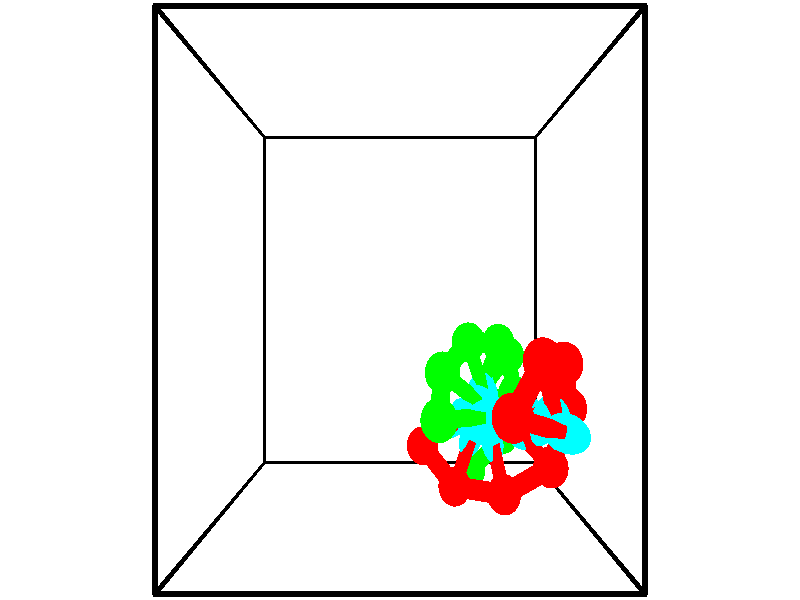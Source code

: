 // switches for output
#declare DRAW_BASES = 1; // possible values are 0, 1; only relevant for DNA ribbons
#declare DRAW_BASES_TYPE = 3; // possible values are 1, 2, 3; only relevant for DNA ribbons
#declare DRAW_FOG = 0; // set to 1 to enable fog

#include "colors.inc"

#include "transforms.inc"
background { rgb <1, 1, 1>}

#default {
   normal{
       ripples 0.25
       frequency 0.20
       turbulence 0.2
       lambda 5
   }
	finish {
		phong 0.1
		phong_size 40.
	}
}

// original window dimensions: 1024x640


// camera settings

camera {
	sky <-0, 1, 0>
	up <-0, 1, 0>
	right 1.6 * <1, 0, 0>
	location <2.5, 2.5, 11.1562>
	look_at <2.5, 2.5, 2.5>
	direction <0, 0, -8.6562>
	angle 67.0682
}


# declare cpy_camera_pos = <2.5, 2.5, 11.1562>;
# if (DRAW_FOG = 1)
fog {
	fog_type 2
	up vnormalize(cpy_camera_pos)
	color rgbt<1,1,1,0.3>
	distance 1e-5
	fog_alt 3e-3
	fog_offset 4
}
# end


// LIGHTS

# declare lum = 6;
global_settings {
	ambient_light rgb lum * <0.05, 0.05, 0.05>
	max_trace_level 15
}# declare cpy_direct_light_amount = 0.25;
light_source
{	1000 * <-1, -1, 1>,
	rgb lum * cpy_direct_light_amount
	parallel
}

light_source
{	1000 * <1, 1, -1>,
	rgb lum * cpy_direct_light_amount
	parallel
}

// strand 0

// nucleotide -1

// particle -1
sphere {
	<3.840503, 1.331677, 3.985235> 0.250000
	pigment { color rgbt <1,0,0,0> }
	no_shadow
}
cylinder {
	<4.225510, 1.234249, 3.937511>,  <4.456514, 1.175792, 3.908877>, 0.100000
	pigment { color rgbt <1,0,0,0> }
	no_shadow
}
cylinder {
	<4.225510, 1.234249, 3.937511>,  <3.840503, 1.331677, 3.985235>, 0.100000
	pigment { color rgbt <1,0,0,0> }
	no_shadow
}

// particle -1
sphere {
	<4.225510, 1.234249, 3.937511> 0.100000
	pigment { color rgbt <1,0,0,0> }
	no_shadow
}
sphere {
	0, 1
	scale<0.080000,0.200000,0.300000>
	matrix <-0.158385, -0.147681, -0.976271,
		0.220170, 0.958574, -0.180723,
		0.962517, -0.243569, -0.119309,
		4.514265, 1.161178, 3.901719>
	pigment { color rgbt <0,1,1,0> }
	no_shadow
}
cylinder {
	<4.292715, 1.859910, 3.593853>,  <3.840503, 1.331677, 3.985235>, 0.130000
	pigment { color rgbt <1,0,0,0> }
	no_shadow
}

// nucleotide -1

// particle -1
sphere {
	<4.292715, 1.859910, 3.593853> 0.250000
	pigment { color rgbt <1,0,0,0> }
	no_shadow
}
cylinder {
	<4.404949, 1.478806, 3.547342>,  <4.472290, 1.250143, 3.519436>, 0.100000
	pigment { color rgbt <1,0,0,0> }
	no_shadow
}
cylinder {
	<4.404949, 1.478806, 3.547342>,  <4.292715, 1.859910, 3.593853>, 0.100000
	pigment { color rgbt <1,0,0,0> }
	no_shadow
}

// particle -1
sphere {
	<4.404949, 1.478806, 3.547342> 0.100000
	pigment { color rgbt <1,0,0,0> }
	no_shadow
}
sphere {
	0, 1
	scale<0.080000,0.200000,0.300000>
	matrix <-0.202563, 0.059636, -0.977452,
		0.938211, 0.297812, -0.176261,
		0.280585, -0.952760, -0.116277,
		4.489125, 1.192977, 3.512459>
	pigment { color rgbt <0,1,1,0> }
	no_shadow
}
cylinder {
	<4.726171, 1.778934, 2.965515>,  <4.292715, 1.859910, 3.593853>, 0.130000
	pigment { color rgbt <1,0,0,0> }
	no_shadow
}

// nucleotide -1

// particle -1
sphere {
	<4.726171, 1.778934, 2.965515> 0.250000
	pigment { color rgbt <1,0,0,0> }
	no_shadow
}
cylinder {
	<4.555168, 1.426437, 3.046164>,  <4.452567, 1.214939, 3.094553>, 0.100000
	pigment { color rgbt <1,0,0,0> }
	no_shadow
}
cylinder {
	<4.555168, 1.426437, 3.046164>,  <4.726171, 1.778934, 2.965515>, 0.100000
	pigment { color rgbt <1,0,0,0> }
	no_shadow
}

// particle -1
sphere {
	<4.555168, 1.426437, 3.046164> 0.100000
	pigment { color rgbt <1,0,0,0> }
	no_shadow
}
sphere {
	0, 1
	scale<0.080000,0.200000,0.300000>
	matrix <-0.350069, -0.044251, -0.935678,
		0.833480, -0.470591, -0.289578,
		-0.427507, -0.881242, 0.201622,
		4.426916, 1.162065, 3.106650>
	pigment { color rgbt <0,1,1,0> }
	no_shadow
}
cylinder {
	<4.927483, 1.204153, 2.478345>,  <4.726171, 1.778934, 2.965515>, 0.130000
	pigment { color rgbt <1,0,0,0> }
	no_shadow
}

// nucleotide -1

// particle -1
sphere {
	<4.927483, 1.204153, 2.478345> 0.250000
	pigment { color rgbt <1,0,0,0> }
	no_shadow
}
cylinder {
	<4.547688, 1.180462, 2.601610>,  <4.319810, 1.166247, 2.675569>, 0.100000
	pigment { color rgbt <1,0,0,0> }
	no_shadow
}
cylinder {
	<4.547688, 1.180462, 2.601610>,  <4.927483, 1.204153, 2.478345>, 0.100000
	pigment { color rgbt <1,0,0,0> }
	no_shadow
}

// particle -1
sphere {
	<4.547688, 1.180462, 2.601610> 0.100000
	pigment { color rgbt <1,0,0,0> }
	no_shadow
}
sphere {
	0, 1
	scale<0.080000,0.200000,0.300000>
	matrix <-0.300065, -0.116025, -0.946836,
		0.091832, -0.991479, 0.092392,
		-0.949488, -0.059226, 0.308163,
		4.262841, 1.162694, 2.694059>
	pigment { color rgbt <0,1,1,0> }
	no_shadow
}
cylinder {
	<4.703100, 0.463335, 2.337929>,  <4.927483, 1.204153, 2.478345>, 0.130000
	pigment { color rgbt <1,0,0,0> }
	no_shadow
}

// nucleotide -1

// particle -1
sphere {
	<4.703100, 0.463335, 2.337929> 0.250000
	pigment { color rgbt <1,0,0,0> }
	no_shadow
}
cylinder {
	<4.407093, 0.731560, 2.358788>,  <4.229489, 0.892495, 2.371303>, 0.100000
	pigment { color rgbt <1,0,0,0> }
	no_shadow
}
cylinder {
	<4.407093, 0.731560, 2.358788>,  <4.703100, 0.463335, 2.337929>, 0.100000
	pigment { color rgbt <1,0,0,0> }
	no_shadow
}

// particle -1
sphere {
	<4.407093, 0.731560, 2.358788> 0.100000
	pigment { color rgbt <1,0,0,0> }
	no_shadow
}
sphere {
	0, 1
	scale<0.080000,0.200000,0.300000>
	matrix <-0.363959, -0.334043, -0.869453,
		-0.565604, -0.662390, 0.491255,
		-0.740018, 0.670563, 0.052147,
		4.185088, 0.932729, 2.374432>
	pigment { color rgbt <0,1,1,0> }
	no_shadow
}
cylinder {
	<4.059984, 0.065472, 2.095294>,  <4.703100, 0.463335, 2.337929>, 0.130000
	pigment { color rgbt <1,0,0,0> }
	no_shadow
}

// nucleotide -1

// particle -1
sphere {
	<4.059984, 0.065472, 2.095294> 0.250000
	pigment { color rgbt <1,0,0,0> }
	no_shadow
}
cylinder {
	<3.960945, 0.452179, 2.069817>,  <3.901522, 0.684203, 2.054530>, 0.100000
	pigment { color rgbt <1,0,0,0> }
	no_shadow
}
cylinder {
	<3.960945, 0.452179, 2.069817>,  <4.059984, 0.065472, 2.095294>, 0.100000
	pigment { color rgbt <1,0,0,0> }
	no_shadow
}

// particle -1
sphere {
	<3.960945, 0.452179, 2.069817> 0.100000
	pigment { color rgbt <1,0,0,0> }
	no_shadow
}
sphere {
	0, 1
	scale<0.080000,0.200000,0.300000>
	matrix <-0.493432, -0.182402, -0.850443,
		-0.833799, -0.179137, 0.522196,
		-0.247596, 0.966768, -0.063695,
		3.886666, 0.742209, 2.050708>
	pigment { color rgbt <0,1,1,0> }
	no_shadow
}
cylinder {
	<3.346217, 0.089899, 1.795464>,  <4.059984, 0.065472, 2.095294>, 0.130000
	pigment { color rgbt <1,0,0,0> }
	no_shadow
}

// nucleotide -1

// particle -1
sphere {
	<3.346217, 0.089899, 1.795464> 0.250000
	pigment { color rgbt <1,0,0,0> }
	no_shadow
}
cylinder {
	<3.505234, 0.452591, 1.739176>,  <3.600644, 0.670206, 1.705403>, 0.100000
	pigment { color rgbt <1,0,0,0> }
	no_shadow
}
cylinder {
	<3.505234, 0.452591, 1.739176>,  <3.346217, 0.089899, 1.795464>, 0.100000
	pigment { color rgbt <1,0,0,0> }
	no_shadow
}

// particle -1
sphere {
	<3.505234, 0.452591, 1.739176> 0.100000
	pigment { color rgbt <1,0,0,0> }
	no_shadow
}
sphere {
	0, 1
	scale<0.080000,0.200000,0.300000>
	matrix <-0.405400, 0.035980, -0.913431,
		-0.823171, 0.420176, 0.381892,
		0.397542, 0.906729, -0.140721,
		3.624496, 0.724610, 1.696959>
	pigment { color rgbt <0,1,1,0> }
	no_shadow
}
cylinder {
	<2.858362, 0.581008, 1.611178>,  <3.346217, 0.089899, 1.795464>, 0.130000
	pigment { color rgbt <1,0,0,0> }
	no_shadow
}

// nucleotide -1

// particle -1
sphere {
	<2.858362, 0.581008, 1.611178> 0.250000
	pigment { color rgbt <1,0,0,0> }
	no_shadow
}
cylinder {
	<3.184555, 0.730247, 1.434187>,  <3.380271, 0.819791, 1.327993>, 0.100000
	pigment { color rgbt <1,0,0,0> }
	no_shadow
}
cylinder {
	<3.184555, 0.730247, 1.434187>,  <2.858362, 0.581008, 1.611178>, 0.100000
	pigment { color rgbt <1,0,0,0> }
	no_shadow
}

// particle -1
sphere {
	<3.184555, 0.730247, 1.434187> 0.100000
	pigment { color rgbt <1,0,0,0> }
	no_shadow
}
sphere {
	0, 1
	scale<0.080000,0.200000,0.300000>
	matrix <-0.529191, 0.171026, -0.831088,
		-0.234402, 0.911892, 0.336909,
		0.815483, 0.373098, -0.442477,
		3.429200, 0.842177, 1.301444>
	pigment { color rgbt <0,1,1,0> }
	no_shadow
}
// strand 1

// nucleotide -1

// particle -1
sphere {
	<3.744855, 0.017316, 0.572075> 0.250000
	pigment { color rgbt <0,1,0,0> }
	no_shadow
}
cylinder {
	<3.763710, 0.318050, 0.309010>,  <3.775023, 0.498491, 0.151171>, 0.100000
	pigment { color rgbt <0,1,0,0> }
	no_shadow
}
cylinder {
	<3.763710, 0.318050, 0.309010>,  <3.744855, 0.017316, 0.572075>, 0.100000
	pigment { color rgbt <0,1,0,0> }
	no_shadow
}

// particle -1
sphere {
	<3.763710, 0.318050, 0.309010> 0.100000
	pigment { color rgbt <0,1,0,0> }
	no_shadow
}
sphere {
	0, 1
	scale<0.080000,0.200000,0.300000>
	matrix <-0.082897, 0.659067, 0.747501,
		0.995443, 0.019283, 0.093391,
		0.047137, 0.751837, -0.657662,
		3.777851, 0.543601, 0.111711>
	pigment { color rgbt <0,1,1,0> }
	no_shadow
}
cylinder {
	<4.312899, 0.500652, 0.534968>,  <3.744855, 0.017316, 0.572075>, 0.130000
	pigment { color rgbt <0,1,0,0> }
	no_shadow
}

// nucleotide -1

// particle -1
sphere {
	<4.312899, 0.500652, 0.534968> 0.250000
	pigment { color rgbt <0,1,0,0> }
	no_shadow
}
cylinder {
	<3.965996, 0.685833, 0.461712>,  <3.757854, 0.796941, 0.417758>, 0.100000
	pigment { color rgbt <0,1,0,0> }
	no_shadow
}
cylinder {
	<3.965996, 0.685833, 0.461712>,  <4.312899, 0.500652, 0.534968>, 0.100000
	pigment { color rgbt <0,1,0,0> }
	no_shadow
}

// particle -1
sphere {
	<3.965996, 0.685833, 0.461712> 0.100000
	pigment { color rgbt <0,1,0,0> }
	no_shadow
}
sphere {
	0, 1
	scale<0.080000,0.200000,0.300000>
	matrix <0.103633, 0.527665, 0.843107,
		0.486955, 0.712211, -0.505598,
		-0.867257, 0.462952, -0.183141,
		3.705819, 0.824719, 0.406770>
	pigment { color rgbt <0,1,1,0> }
	no_shadow
}
cylinder {
	<4.492682, 1.148726, 0.530641>,  <4.312899, 0.500652, 0.534968>, 0.130000
	pigment { color rgbt <0,1,0,0> }
	no_shadow
}

// nucleotide -1

// particle -1
sphere {
	<4.492682, 1.148726, 0.530641> 0.250000
	pigment { color rgbt <0,1,0,0> }
	no_shadow
}
cylinder {
	<4.117599, 1.085209, 0.654247>,  <3.892550, 1.047099, 0.728411>, 0.100000
	pigment { color rgbt <0,1,0,0> }
	no_shadow
}
cylinder {
	<4.117599, 1.085209, 0.654247>,  <4.492682, 1.148726, 0.530641>, 0.100000
	pigment { color rgbt <0,1,0,0> }
	no_shadow
}

// particle -1
sphere {
	<4.117599, 1.085209, 0.654247> 0.100000
	pigment { color rgbt <0,1,0,0> }
	no_shadow
}
sphere {
	0, 1
	scale<0.080000,0.200000,0.300000>
	matrix <0.215337, 0.432357, 0.875613,
		-0.272645, 0.887611, -0.371230,
		-0.937707, -0.158792, 0.309015,
		3.836287, 1.037571, 0.746952>
	pigment { color rgbt <0,1,1,0> }
	no_shadow
}
cylinder {
	<4.316515, 1.729239, 1.072019>,  <4.492682, 1.148726, 0.530641>, 0.130000
	pigment { color rgbt <0,1,0,0> }
	no_shadow
}

// nucleotide -1

// particle -1
sphere {
	<4.316515, 1.729239, 1.072019> 0.250000
	pigment { color rgbt <0,1,0,0> }
	no_shadow
}
cylinder {
	<4.043114, 1.447868, 1.150009>,  <3.879073, 1.279046, 1.196803>, 0.100000
	pigment { color rgbt <0,1,0,0> }
	no_shadow
}
cylinder {
	<4.043114, 1.447868, 1.150009>,  <4.316515, 1.729239, 1.072019>, 0.100000
	pigment { color rgbt <0,1,0,0> }
	no_shadow
}

// particle -1
sphere {
	<4.043114, 1.447868, 1.150009> 0.100000
	pigment { color rgbt <0,1,0,0> }
	no_shadow
}
sphere {
	0, 1
	scale<0.080000,0.200000,0.300000>
	matrix <0.100493, 0.173886, 0.979625,
		-0.722997, 0.689170, -0.048163,
		-0.683503, -0.703426, 0.194976,
		3.838063, 1.236841, 1.208502>
	pigment { color rgbt <0,1,1,0> }
	no_shadow
}
cylinder {
	<4.043771, 1.937728, 1.654883>,  <4.316515, 1.729239, 1.072019>, 0.130000
	pigment { color rgbt <0,1,0,0> }
	no_shadow
}

// nucleotide -1

// particle -1
sphere {
	<4.043771, 1.937728, 1.654883> 0.250000
	pigment { color rgbt <0,1,0,0> }
	no_shadow
}
cylinder {
	<3.879318, 1.573124, 1.659286>,  <3.780647, 1.354362, 1.661929>, 0.100000
	pigment { color rgbt <0,1,0,0> }
	no_shadow
}
cylinder {
	<3.879318, 1.573124, 1.659286>,  <4.043771, 1.937728, 1.654883>, 0.100000
	pigment { color rgbt <0,1,0,0> }
	no_shadow
}

// particle -1
sphere {
	<3.879318, 1.573124, 1.659286> 0.100000
	pigment { color rgbt <0,1,0,0> }
	no_shadow
}
sphere {
	0, 1
	scale<0.080000,0.200000,0.300000>
	matrix <-0.036241, 0.028411, 0.998939,
		-0.910855, 0.410296, -0.044715,
		-0.411132, -0.911510, 0.011009,
		3.755979, 1.299671, 1.662589>
	pigment { color rgbt <0,1,1,0> }
	no_shadow
}
cylinder {
	<3.526547, 1.968548, 2.083807>,  <4.043771, 1.937728, 1.654883>, 0.130000
	pigment { color rgbt <0,1,0,0> }
	no_shadow
}

// nucleotide -1

// particle -1
sphere {
	<3.526547, 1.968548, 2.083807> 0.250000
	pigment { color rgbt <0,1,0,0> }
	no_shadow
}
cylinder {
	<3.668800, 1.595177, 2.064888>,  <3.754153, 1.371154, 2.053537>, 0.100000
	pigment { color rgbt <0,1,0,0> }
	no_shadow
}
cylinder {
	<3.668800, 1.595177, 2.064888>,  <3.526547, 1.968548, 2.083807>, 0.100000
	pigment { color rgbt <0,1,0,0> }
	no_shadow
}

// particle -1
sphere {
	<3.668800, 1.595177, 2.064888> 0.100000
	pigment { color rgbt <0,1,0,0> }
	no_shadow
}
sphere {
	0, 1
	scale<0.080000,0.200000,0.300000>
	matrix <0.068468, -0.024449, 0.997354,
		-0.932114, -0.357931, 0.055215,
		0.355634, -0.933428, -0.047296,
		3.775491, 1.315148, 2.050699>
	pigment { color rgbt <0,1,1,0> }
	no_shadow
}
cylinder {
	<3.102988, 1.639388, 2.576460>,  <3.526547, 1.968548, 2.083807>, 0.130000
	pigment { color rgbt <0,1,0,0> }
	no_shadow
}

// nucleotide -1

// particle -1
sphere {
	<3.102988, 1.639388, 2.576460> 0.250000
	pigment { color rgbt <0,1,0,0> }
	no_shadow
}
cylinder {
	<3.429054, 1.416405, 2.513538>,  <3.624694, 1.282615, 2.475785>, 0.100000
	pigment { color rgbt <0,1,0,0> }
	no_shadow
}
cylinder {
	<3.429054, 1.416405, 2.513538>,  <3.102988, 1.639388, 2.576460>, 0.100000
	pigment { color rgbt <0,1,0,0> }
	no_shadow
}

// particle -1
sphere {
	<3.429054, 1.416405, 2.513538> 0.100000
	pigment { color rgbt <0,1,0,0> }
	no_shadow
}
sphere {
	0, 1
	scale<0.080000,0.200000,0.300000>
	matrix <0.165895, -0.035505, 0.985504,
		-0.554962, -0.829446, 0.063537,
		0.815167, -0.557458, -0.157305,
		3.673604, 1.249167, 2.466347>
	pigment { color rgbt <0,1,1,0> }
	no_shadow
}
cylinder {
	<3.023349, 1.157200, 3.073238>,  <3.102988, 1.639388, 2.576460>, 0.130000
	pigment { color rgbt <0,1,0,0> }
	no_shadow
}

// nucleotide -1

// particle -1
sphere {
	<3.023349, 1.157200, 3.073238> 0.250000
	pigment { color rgbt <0,1,0,0> }
	no_shadow
}
cylinder {
	<3.408722, 1.165874, 2.966408>,  <3.639946, 1.171079, 2.902310>, 0.100000
	pigment { color rgbt <0,1,0,0> }
	no_shadow
}
cylinder {
	<3.408722, 1.165874, 2.966408>,  <3.023349, 1.157200, 3.073238>, 0.100000
	pigment { color rgbt <0,1,0,0> }
	no_shadow
}

// particle -1
sphere {
	<3.408722, 1.165874, 2.966408> 0.100000
	pigment { color rgbt <0,1,0,0> }
	no_shadow
}
sphere {
	0, 1
	scale<0.080000,0.200000,0.300000>
	matrix <0.267654, -0.030730, 0.963025,
		0.012682, -0.999292, -0.035412,
		0.963431, 0.021691, -0.267075,
		3.697752, 1.172380, 2.886285>
	pigment { color rgbt <0,1,1,0> }
	no_shadow
}
// box output
cylinder {
	<0.000000, 0.000000, 0.000000>,  <5.000000, 0.000000, 0.000000>, 0.025000
	pigment { color rgbt <0,0,0,0> }
	no_shadow
}
cylinder {
	<0.000000, 0.000000, 0.000000>,  <0.000000, 5.000000, 0.000000>, 0.025000
	pigment { color rgbt <0,0,0,0> }
	no_shadow
}
cylinder {
	<0.000000, 0.000000, 0.000000>,  <0.000000, 0.000000, 5.000000>, 0.025000
	pigment { color rgbt <0,0,0,0> }
	no_shadow
}
cylinder {
	<5.000000, 5.000000, 5.000000>,  <0.000000, 5.000000, 5.000000>, 0.025000
	pigment { color rgbt <0,0,0,0> }
	no_shadow
}
cylinder {
	<5.000000, 5.000000, 5.000000>,  <5.000000, 0.000000, 5.000000>, 0.025000
	pigment { color rgbt <0,0,0,0> }
	no_shadow
}
cylinder {
	<5.000000, 5.000000, 5.000000>,  <5.000000, 5.000000, 0.000000>, 0.025000
	pigment { color rgbt <0,0,0,0> }
	no_shadow
}
cylinder {
	<0.000000, 0.000000, 5.000000>,  <0.000000, 5.000000, 5.000000>, 0.025000
	pigment { color rgbt <0,0,0,0> }
	no_shadow
}
cylinder {
	<0.000000, 0.000000, 5.000000>,  <5.000000, 0.000000, 5.000000>, 0.025000
	pigment { color rgbt <0,0,0,0> }
	no_shadow
}
cylinder {
	<5.000000, 5.000000, 0.000000>,  <0.000000, 5.000000, 0.000000>, 0.025000
	pigment { color rgbt <0,0,0,0> }
	no_shadow
}
cylinder {
	<5.000000, 5.000000, 0.000000>,  <5.000000, 0.000000, 0.000000>, 0.025000
	pigment { color rgbt <0,0,0,0> }
	no_shadow
}
cylinder {
	<5.000000, 0.000000, 5.000000>,  <5.000000, 0.000000, 0.000000>, 0.025000
	pigment { color rgbt <0,0,0,0> }
	no_shadow
}
cylinder {
	<0.000000, 5.000000, 0.000000>,  <0.000000, 5.000000, 5.000000>, 0.025000
	pigment { color rgbt <0,0,0,0> }
	no_shadow
}
// end of box output
